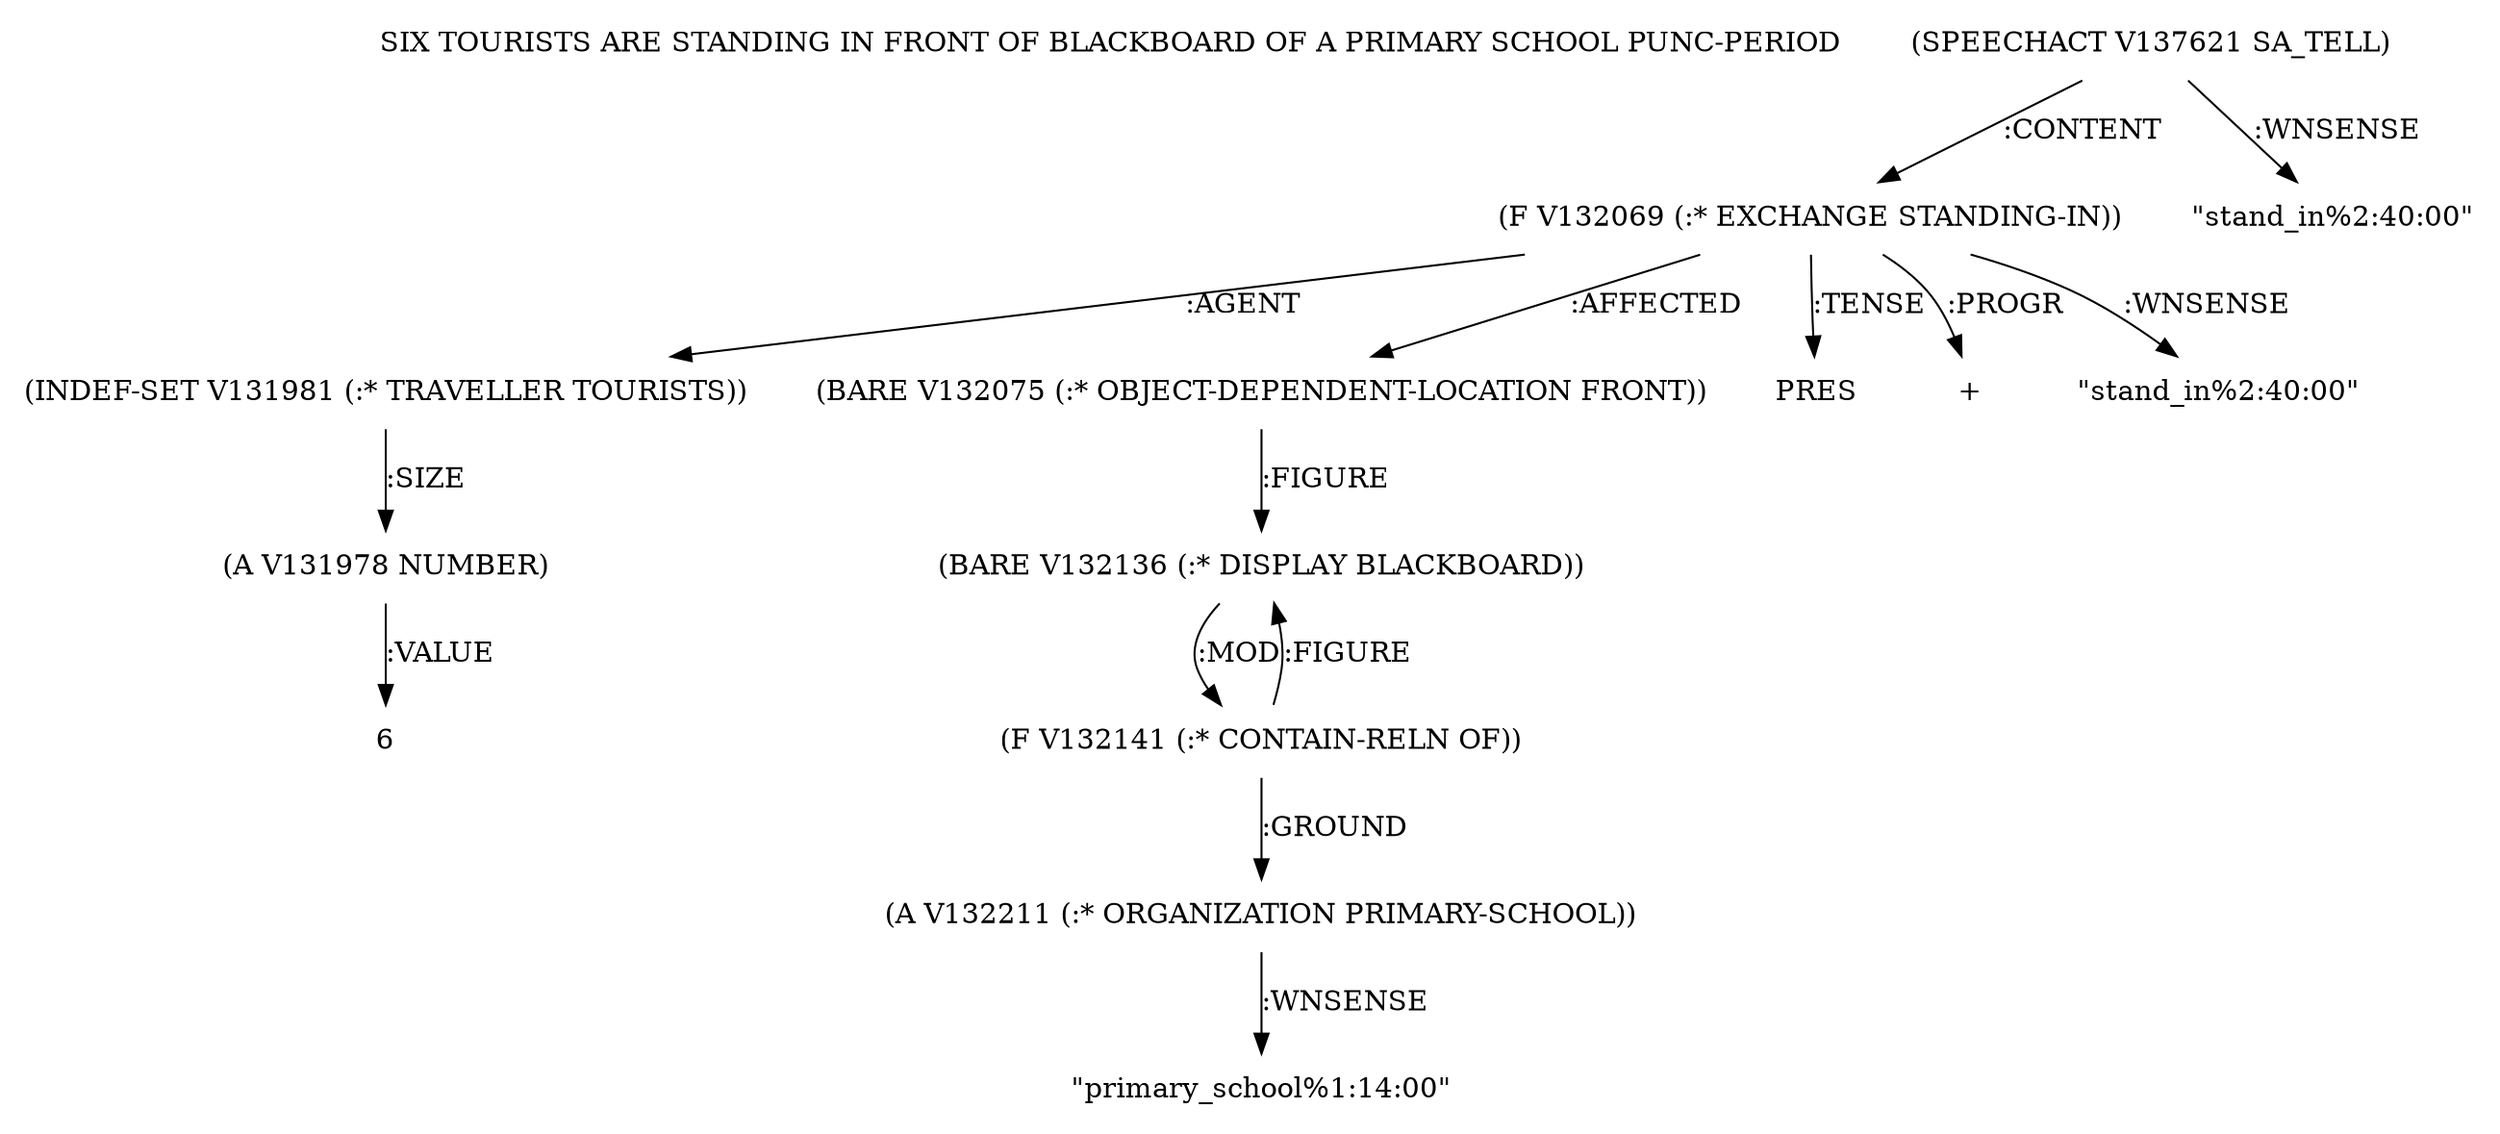 digraph Terms {
  node [shape=none]
  "SIX TOURISTS ARE STANDING IN FRONT OF BLACKBOARD OF A PRIMARY SCHOOL PUNC-PERIOD"
  "V137621" [label="(SPEECHACT V137621 SA_TELL)"]
  "V137621" -> "V132069" [label=":CONTENT"]
  "V137621" -> "NT137745" [label=":WNSENSE"]
  "NT137745" [label="\"stand_in%2:40:00\""]
  "V132069" [label="(F V132069 (:* EXCHANGE STANDING-IN))"]
  "V132069" -> "V131981" [label=":AGENT"]
  "V132069" -> "V132075" [label=":AFFECTED"]
  "V132069" -> "NT137746" [label=":TENSE"]
  "NT137746" [label="PRES"]
  "V132069" -> "NT137747" [label=":PROGR"]
  "NT137747" [label="+"]
  "V132069" -> "NT137748" [label=":WNSENSE"]
  "NT137748" [label="\"stand_in%2:40:00\""]
  "V131981" [label="(INDEF-SET V131981 (:* TRAVELLER TOURISTS))"]
  "V131981" -> "V131978" [label=":SIZE"]
  "V131978" [label="(A V131978 NUMBER)"]
  "V131978" -> "NT137749" [label=":VALUE"]
  "NT137749" [label="6"]
  "V132075" [label="(BARE V132075 (:* OBJECT-DEPENDENT-LOCATION FRONT))"]
  "V132075" -> "V132136" [label=":FIGURE"]
  "V132136" [label="(BARE V132136 (:* DISPLAY BLACKBOARD))"]
  "V132136" -> "V132141" [label=":MOD"]
  "V132141" [label="(F V132141 (:* CONTAIN-RELN OF))"]
  "V132141" -> "V132211" [label=":GROUND"]
  "V132141" -> "V132136" [label=":FIGURE"]
  "V132211" [label="(A V132211 (:* ORGANIZATION PRIMARY-SCHOOL))"]
  "V132211" -> "NT137750" [label=":WNSENSE"]
  "NT137750" [label="\"primary_school%1:14:00\""]
}
